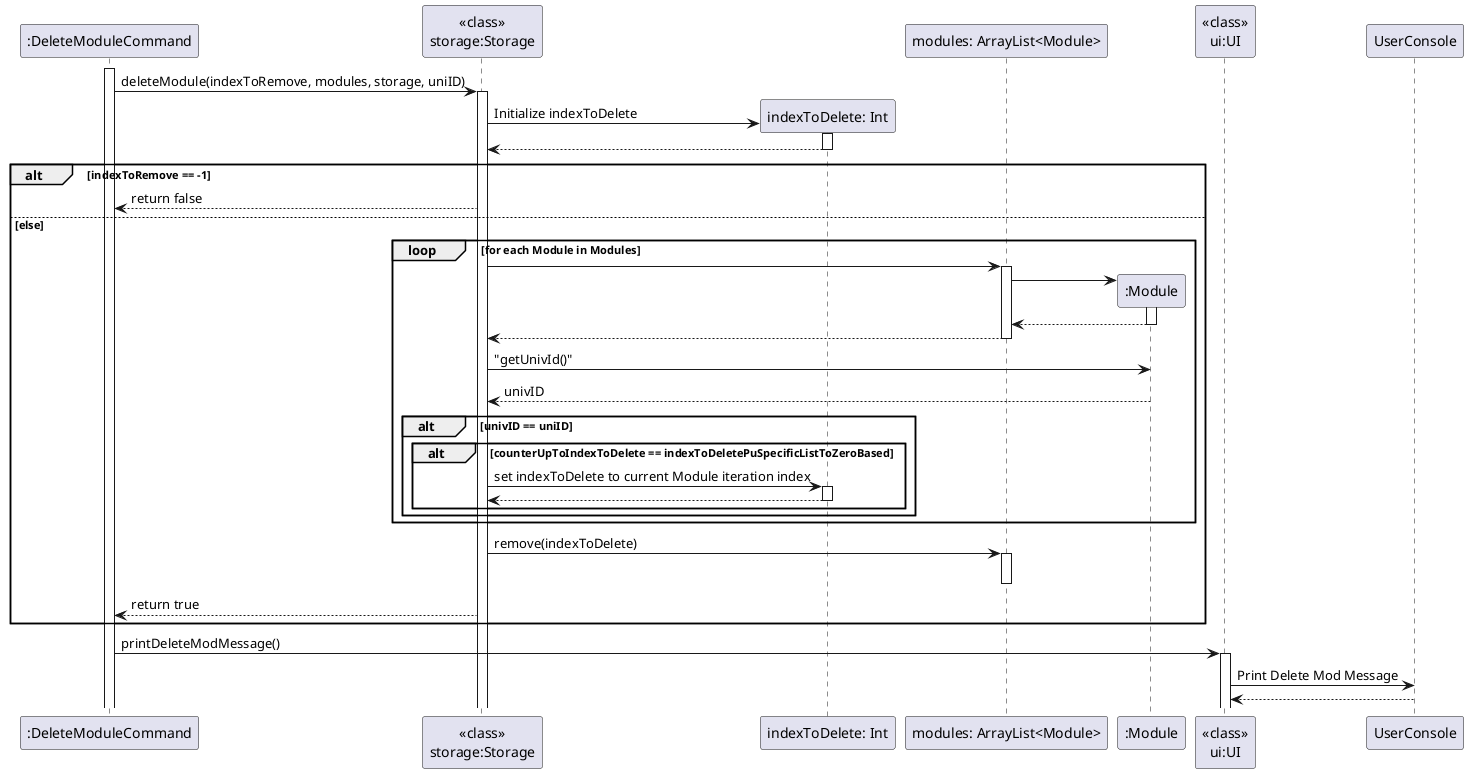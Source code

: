 @startuml
'https://plantuml.com/sequence-diagram

activate ":DeleteModuleCommand"

":DeleteModuleCommand" -> "<<class>>\nstorage:Storage" : deleteModule(indexToRemove, modules, storage, uniID)
activate "<<class>>\nstorage:Storage"

create "indexToDelete: Int"
"<<class>>\nstorage:Storage" -> "indexToDelete: Int": Initialize indexToDelete
activate "indexToDelete: Int"
"<<class>>\nstorage:Storage" <-- "indexToDelete: Int"
deactivate "indexToDelete: Int"

alt indexToRemove == -1
"<<class>>\nstorage:Storage" --> ":DeleteModuleCommand" : return false
else else
    loop for each Module in Modules

        "<<class>>\nstorage:Storage" -> "modules: ArrayList<Module>"
         activate "modules: ArrayList<Module>"
         create ":Module"
         "modules: ArrayList<Module>" -> ":Module"
         activate ":Module"
         "modules: ArrayList<Module>" <-- ":Module"
         deactivate ":Module"

         "<<class>>\nstorage:Storage" <-- "modules: ArrayList<Module>"
         deactivate "modules: ArrayList<Module>"

        "<<class>>\nstorage:Storage" -> ":Module" : "getUnivId()"
        "<<class>>\nstorage:Storage" <-- ":Module" : univID

        alt univID == uniID
            alt counterUpToIndexToDelete == indexToDeletePuSpecificListToZeroBased
                "<<class>>\nstorage:Storage" -> "indexToDelete: Int": set indexToDelete to current Module iteration index
                activate "indexToDelete: Int"
                "<<class>>\nstorage:Storage" <-- "indexToDelete: Int"
                deactivate "indexToDelete: Int"

            end
        end
    end
   "<<class>>\nstorage:Storage" -> "modules: ArrayList<Module>" : remove(indexToDelete)
    activate "modules: ArrayList<Module>"
    deactivate "modules: ArrayList<Module>"
    "<<class>>\nstorage:Storage" --> ":DeleteModuleCommand" : return true

end
":DeleteModuleCommand" -> "<<class>>\nui:UI" : printDeleteModMessage()
activate "<<class>>\nui:UI"

"<<class>>\nui:UI" -> UserConsole : Print Delete Mod Message
"<<class>>\nui:UI" <-- UserConsole
@enduml


